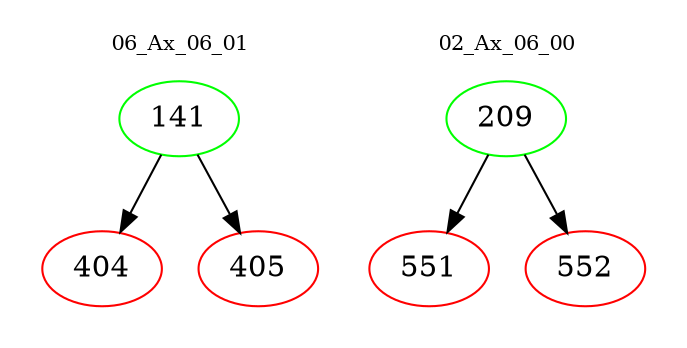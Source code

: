 digraph{
subgraph cluster_0 {
color = white
label = "06_Ax_06_01";
fontsize=10;
T0_141 [label="141", color="green"]
T0_141 -> T0_404 [color="black"]
T0_404 [label="404", color="red"]
T0_141 -> T0_405 [color="black"]
T0_405 [label="405", color="red"]
}
subgraph cluster_1 {
color = white
label = "02_Ax_06_00";
fontsize=10;
T1_209 [label="209", color="green"]
T1_209 -> T1_551 [color="black"]
T1_551 [label="551", color="red"]
T1_209 -> T1_552 [color="black"]
T1_552 [label="552", color="red"]
}
}
